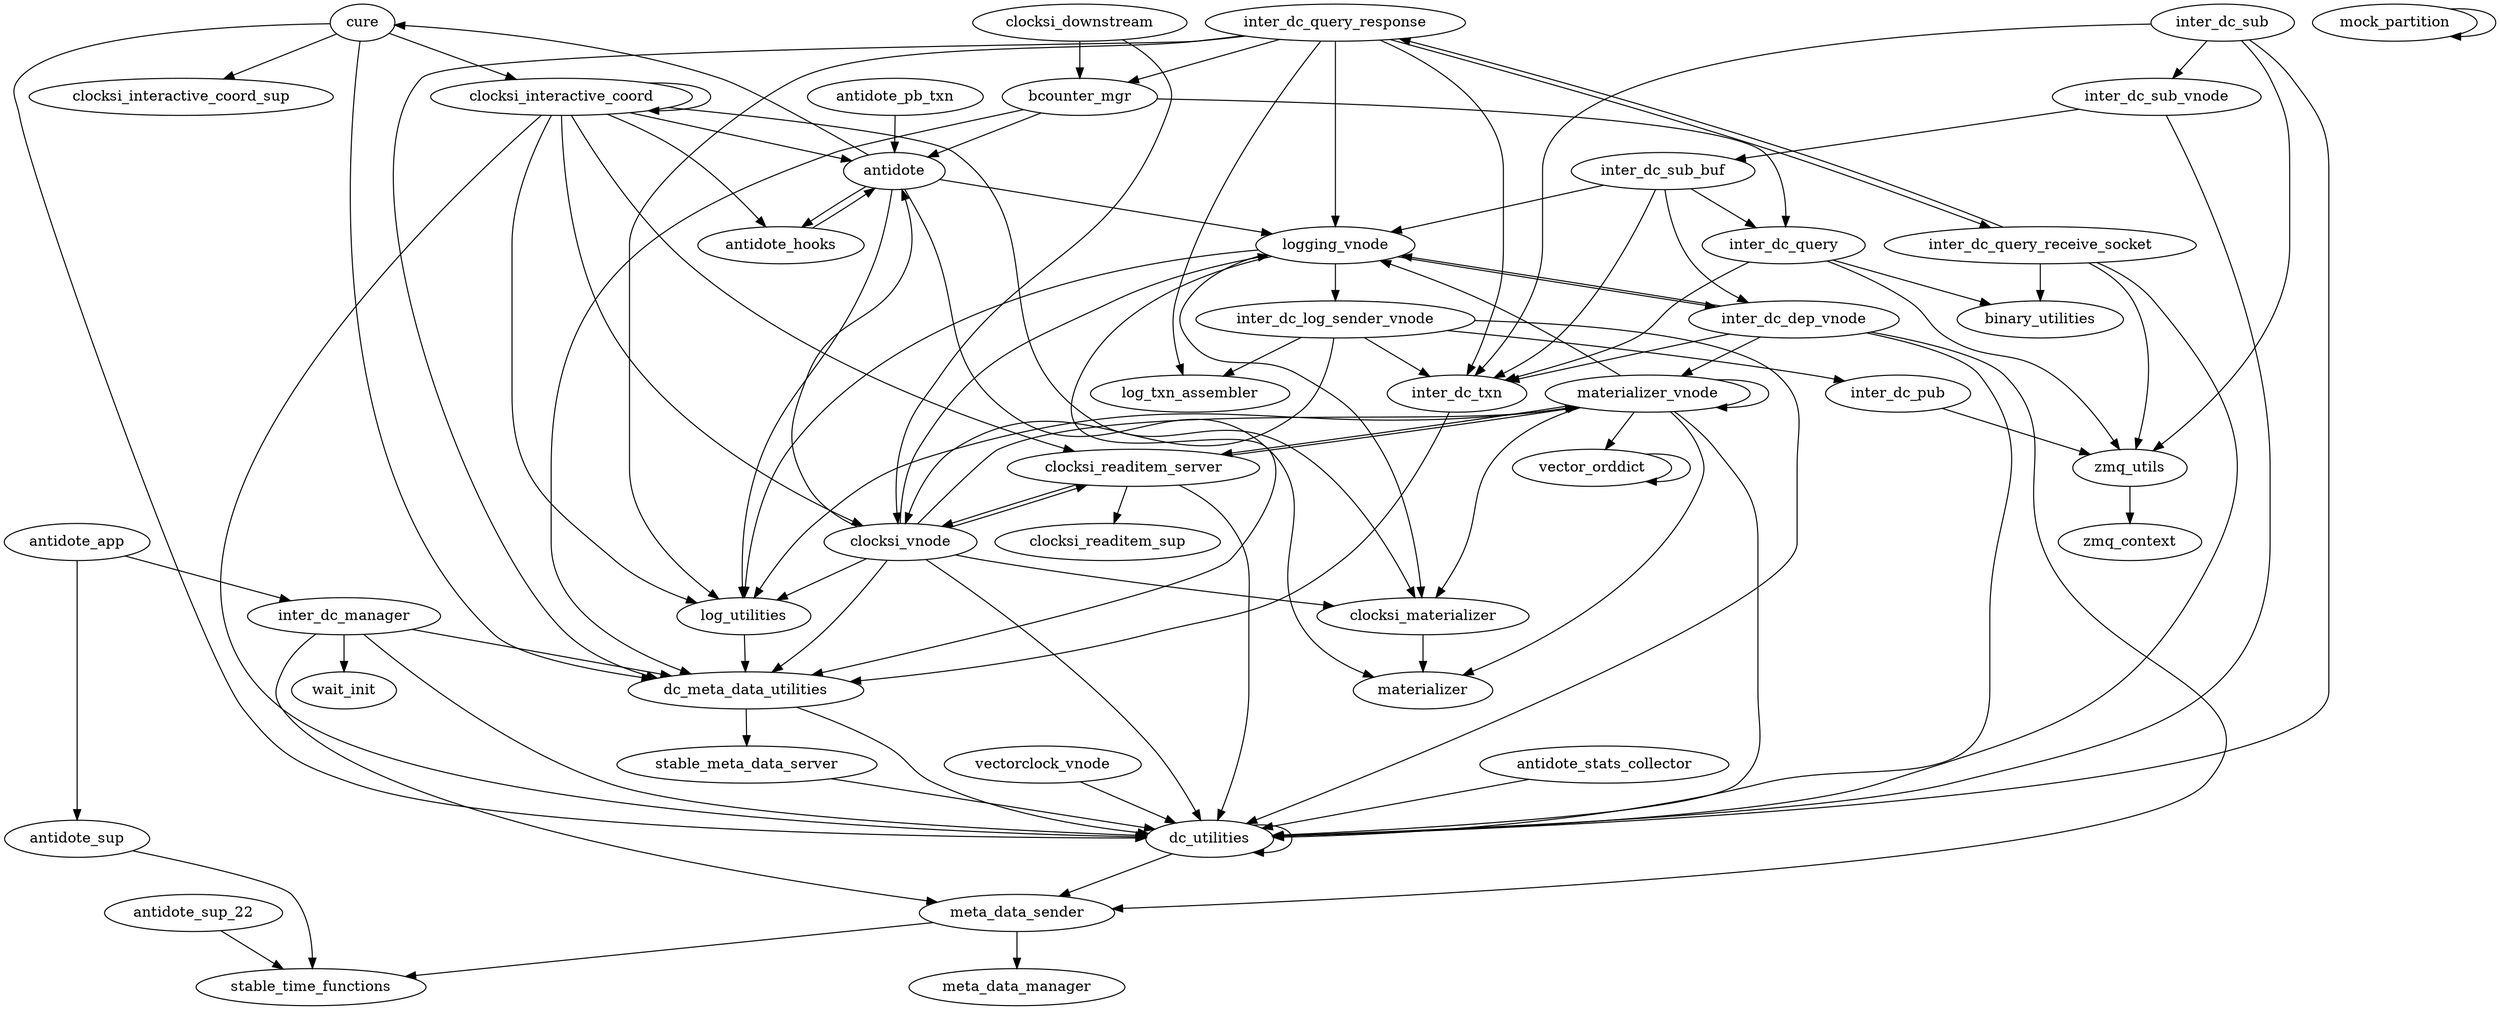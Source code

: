 digraph G {
"antidote_app" -> "antidote_sup"
"antidote_app" -> "inter_dc_manager"
"antidote" -> "materializer"
"antidote" -> "log_utilities"
"antidote" -> "logging_vnode"
"antidote" -> "antidote_hooks"
"antidote" -> "cure"
"antidote_hooks" -> "antidote"
"antidote_pb_txn" -> "antidote"
"antidote_stats_collector" -> "dc_utilities"
"antidote_sup_22" -> "stable_time_functions"
"antidote_sup" -> "stable_time_functions"
"bcounter_mgr" -> "dc_meta_data_utilities"
"bcounter_mgr" -> "antidote"
"bcounter_mgr" -> "inter_dc_query"
"clocksi_downstream" -> "clocksi_vnode"
"clocksi_downstream" -> "bcounter_mgr"
"clocksi_interactive_coord" -> "antidote"
"clocksi_interactive_coord" -> "clocksi_readitem_server"
"clocksi_interactive_coord" -> "log_utilities"
"clocksi_interactive_coord" -> "antidote_hooks"
"clocksi_interactive_coord" -> "clocksi_vnode"
"clocksi_interactive_coord" -> "clocksi_materializer"
"clocksi_interactive_coord" -> "dc_utilities"
"clocksi_interactive_coord" -> "clocksi_interactive_coord"
"clocksi_materializer" -> "materializer"
"clocksi_readitem_server" -> "dc_utilities"
"clocksi_readitem_server" -> "clocksi_readitem_sup"
"clocksi_readitem_server" -> "clocksi_vnode"
"clocksi_readitem_server" -> "materializer_vnode"
"clocksi_vnode" -> "clocksi_readitem_server"
"clocksi_vnode" -> "clocksi_materializer"
"clocksi_vnode" -> "dc_utilities"
"clocksi_vnode" -> "log_utilities"
"clocksi_vnode" -> "logging_vnode"
"clocksi_vnode" -> "dc_meta_data_utilities"
"clocksi_vnode" -> "antidote"
"clocksi_vnode" -> "materializer_vnode"
"cure" -> "clocksi_interactive_coord"
"cure" -> "clocksi_interactive_coord_sup"
"cure" -> "dc_utilities"
"cure" -> "dc_meta_data_utilities"
"dc_meta_data_utilities" -> "stable_meta_data_server"
"dc_meta_data_utilities" -> "dc_utilities"
"dc_utilities" -> "dc_utilities"
"dc_utilities" -> "meta_data_sender"
"inter_dc_dep_vnode" -> "dc_utilities"
"inter_dc_dep_vnode" -> "logging_vnode"
"inter_dc_dep_vnode" -> "materializer_vnode"
"inter_dc_dep_vnode" -> "meta_data_sender"
"inter_dc_dep_vnode" -> "inter_dc_txn"
"inter_dc_log_sender_vnode" -> "dc_utilities"
"inter_dc_log_sender_vnode" -> "log_txn_assembler"
"inter_dc_log_sender_vnode" -> "inter_dc_txn"
"inter_dc_log_sender_vnode" -> "inter_dc_pub"
"inter_dc_log_sender_vnode" -> "clocksi_vnode"
"inter_dc_manager" -> "dc_utilities"
"inter_dc_manager" -> "dc_meta_data_utilities"
"inter_dc_manager" -> "wait_init"
"inter_dc_manager" -> "meta_data_sender"
"inter_dc_pub" -> "zmq_utils"
"inter_dc_query" -> "inter_dc_txn"
"inter_dc_query" -> "zmq_utils"
"inter_dc_query" -> "binary_utilities"
"inter_dc_query_receive_socket" -> "dc_utilities"
"inter_dc_query_receive_socket" -> "zmq_utils"
"inter_dc_query_receive_socket" -> "binary_utilities"
"inter_dc_query_receive_socket" -> "inter_dc_query_response"
"inter_dc_query_response" -> "dc_meta_data_utilities"
"inter_dc_query_response" -> "inter_dc_txn"
"inter_dc_query_response" -> "inter_dc_query_receive_socket"
"inter_dc_query_response" -> "bcounter_mgr"
"inter_dc_query_response" -> "log_utilities"
"inter_dc_query_response" -> "log_txn_assembler"
"inter_dc_query_response" -> "logging_vnode"
"inter_dc_sub_buf" -> "logging_vnode"
"inter_dc_sub_buf" -> "inter_dc_txn"
"inter_dc_sub_buf" -> "inter_dc_dep_vnode"
"inter_dc_sub_buf" -> "inter_dc_query"
"inter_dc_sub" -> "inter_dc_txn"
"inter_dc_sub" -> "inter_dc_sub_vnode"
"inter_dc_sub" -> "zmq_utils"
"inter_dc_sub" -> "dc_utilities"
"inter_dc_sub_vnode" -> "inter_dc_sub_buf"
"inter_dc_sub_vnode" -> "dc_utilities"
"inter_dc_txn" -> "dc_meta_data_utilities"
"logging_vnode" -> "dc_meta_data_utilities"
"logging_vnode" -> "inter_dc_dep_vnode"
"logging_vnode" -> "inter_dc_log_sender_vnode"
"logging_vnode" -> "log_utilities"
"logging_vnode" -> "clocksi_materializer"
"log_utilities" -> "dc_meta_data_utilities"
"materializer_vnode" -> "clocksi_readitem_server"
"materializer_vnode" -> "log_utilities"
"materializer_vnode" -> "dc_utilities"
"materializer_vnode" -> "logging_vnode"
"materializer_vnode" -> "vector_orddict"
"materializer_vnode" -> "clocksi_materializer"
"materializer_vnode" -> "materializer_vnode"
"materializer_vnode" -> "materializer"
"meta_data_sender" -> "meta_data_manager"
"meta_data_sender" -> "stable_time_functions"
"mock_partition" -> "mock_partition"
"stable_meta_data_server" -> "dc_utilities"
"vectorclock_vnode" -> "dc_utilities"
"vector_orddict" -> "vector_orddict"
"zmq_utils" -> "zmq_context"
}
